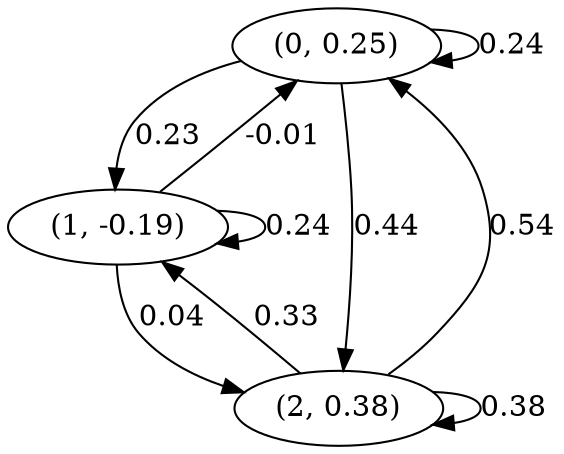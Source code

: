 digraph {
    0 [ label = "(0, 0.25)" ]
    1 [ label = "(1, -0.19)" ]
    2 [ label = "(2, 0.38)" ]
    0 -> 0 [ label = "0.24" ]
    1 -> 1 [ label = "0.24" ]
    2 -> 2 [ label = "0.38" ]
    1 -> 0 [ label = "-0.01" ]
    2 -> 0 [ label = "0.54" ]
    0 -> 1 [ label = "0.23" ]
    2 -> 1 [ label = "0.33" ]
    0 -> 2 [ label = "0.44" ]
    1 -> 2 [ label = "0.04" ]
}

